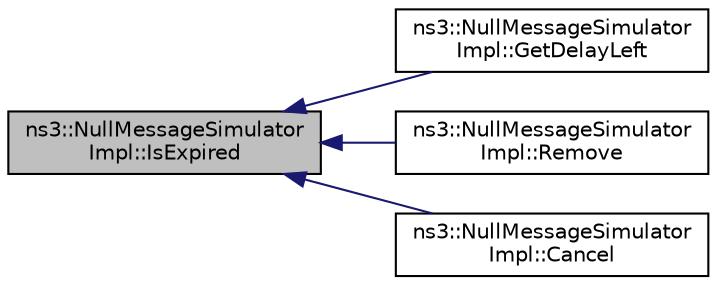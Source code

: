 digraph "ns3::NullMessageSimulatorImpl::IsExpired"
{
  edge [fontname="Helvetica",fontsize="10",labelfontname="Helvetica",labelfontsize="10"];
  node [fontname="Helvetica",fontsize="10",shape=record];
  rankdir="LR";
  Node1 [label="ns3::NullMessageSimulator\lImpl::IsExpired",height=0.2,width=0.4,color="black", fillcolor="grey75", style="filled", fontcolor="black"];
  Node1 -> Node2 [dir="back",color="midnightblue",fontsize="10",style="solid"];
  Node2 [label="ns3::NullMessageSimulator\lImpl::GetDelayLeft",height=0.2,width=0.4,color="black", fillcolor="white", style="filled",URL="$db/dea/classns3_1_1NullMessageSimulatorImpl.html#accbe8af5982c79c7849ea3914f0f4438"];
  Node1 -> Node3 [dir="back",color="midnightblue",fontsize="10",style="solid"];
  Node3 [label="ns3::NullMessageSimulator\lImpl::Remove",height=0.2,width=0.4,color="black", fillcolor="white", style="filled",URL="$db/dea/classns3_1_1NullMessageSimulatorImpl.html#a1b051000ba1d74a9cd78a609822465b0"];
  Node1 -> Node4 [dir="back",color="midnightblue",fontsize="10",style="solid"];
  Node4 [label="ns3::NullMessageSimulator\lImpl::Cancel",height=0.2,width=0.4,color="black", fillcolor="white", style="filled",URL="$db/dea/classns3_1_1NullMessageSimulatorImpl.html#acfa9062b608a3b3ddcf03cec0d63897a"];
}
